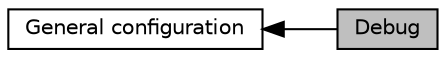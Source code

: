 digraph "Debug"
{
  edge [fontname="Helvetica",fontsize="10",labelfontname="Helvetica",labelfontsize="10"];
  node [fontname="Helvetica",fontsize="10",shape=record];
  rankdir=LR;
  Node0 [label="Debug",height=0.2,width=0.4,color="black", fillcolor="grey75", style="filled", fontcolor="black"];
  Node1 [label="General configuration",height=0.2,width=0.4,color="black", fillcolor="white", style="filled",URL="$group___g_e_n___c_f_g.html"];
  Node1->Node0 [shape=plaintext, dir="back", style="solid"];
}
